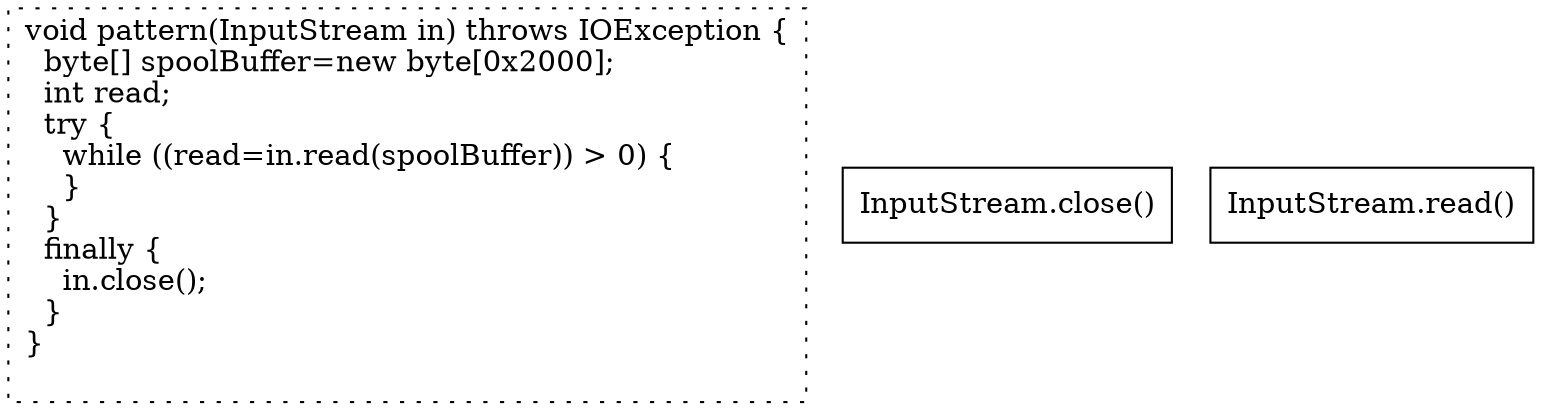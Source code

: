 digraph "Test_data_node.pattern#InputStream#" {
0 [label="void pattern(InputStream in) throws IOException {\l  byte[] spoolBuffer=new byte[0x2000];\l  int read;\l  try {\l    while ((read=in.read(spoolBuffer)) > 0) {\l    }\l  }\l  finally {\l    in.close();\l  }\l}\l\l" shape=box style=dotted]
1 [label="InputStream.close()" shape=box]
2 [label="InputStream.read()" shape=box]
}